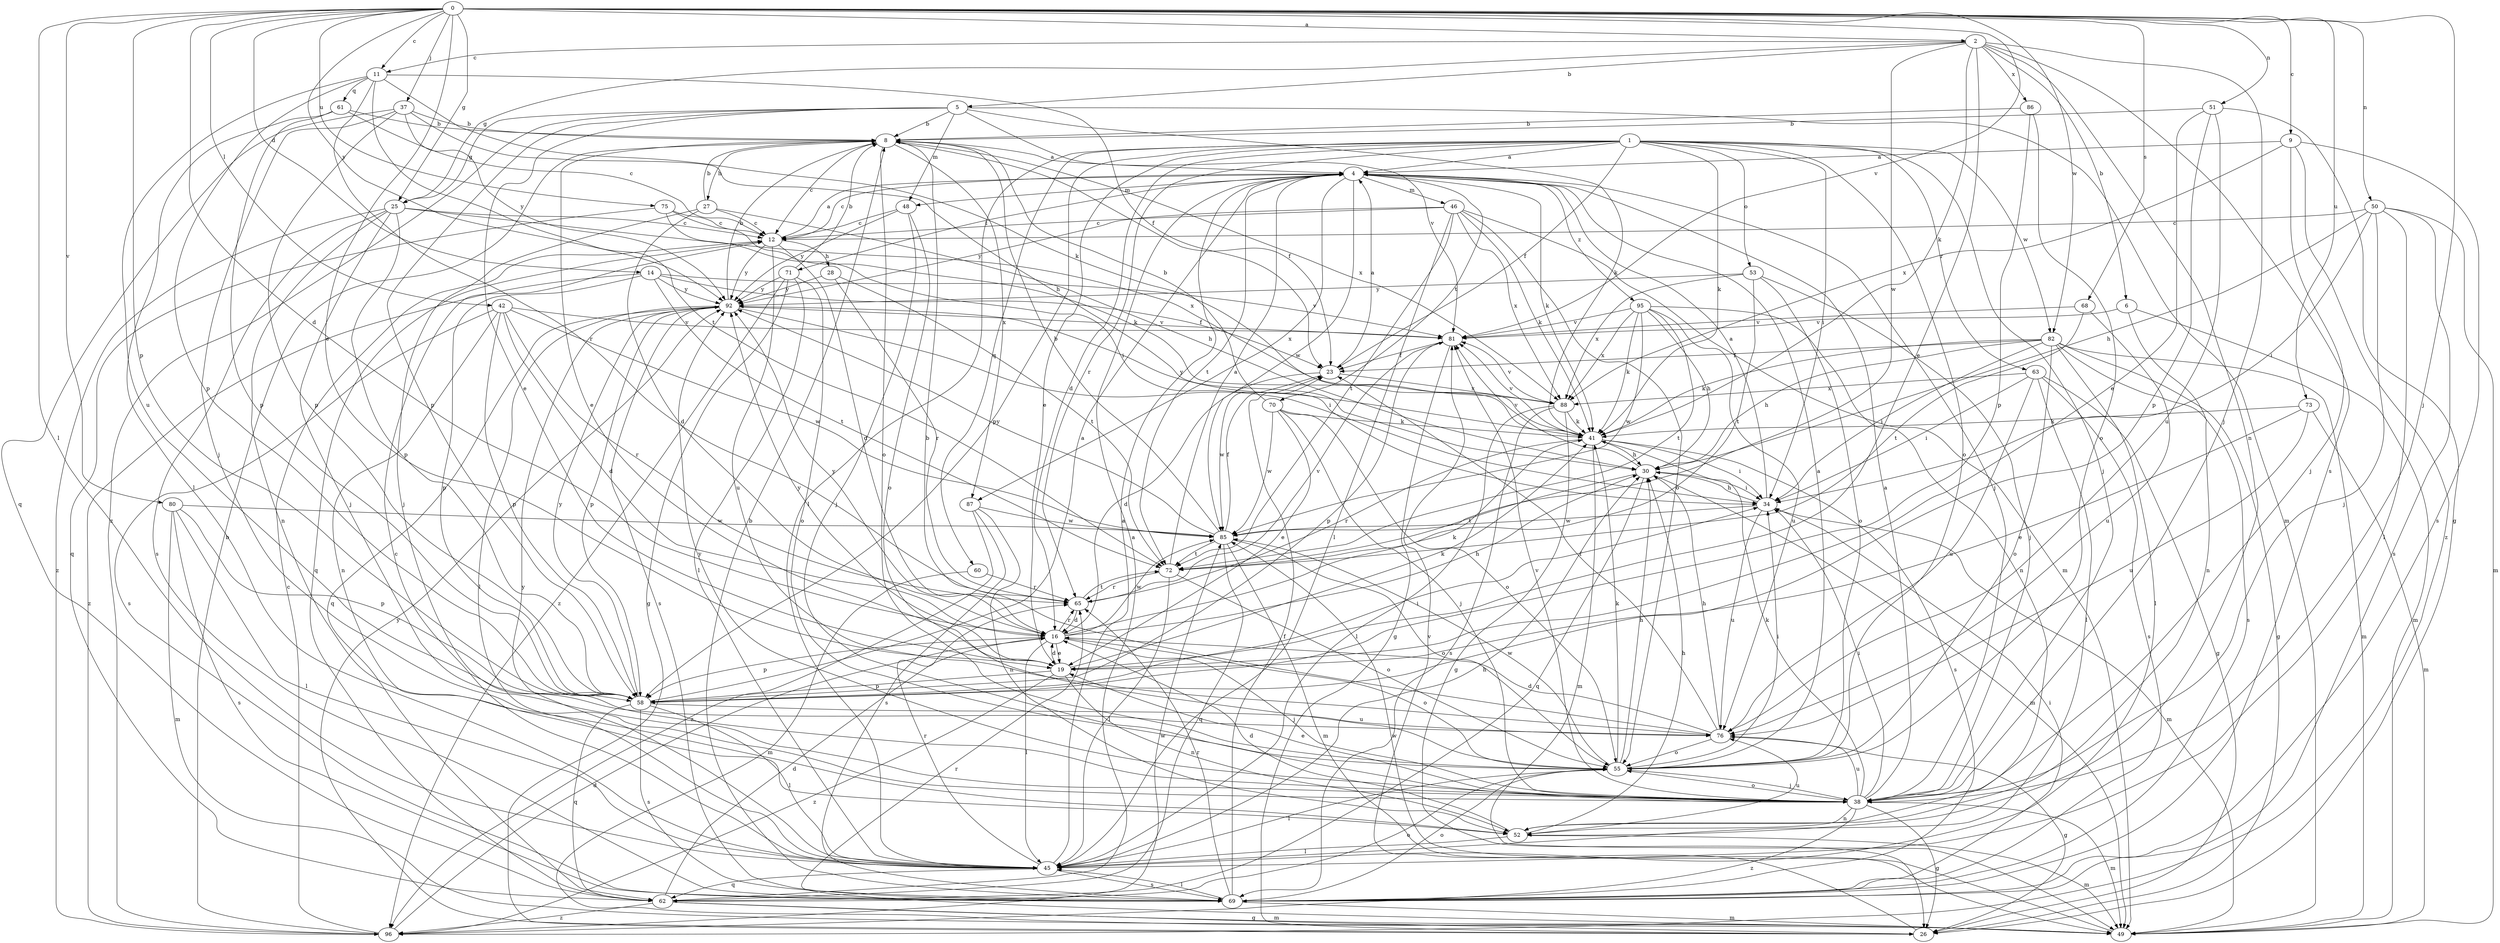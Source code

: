 strict digraph  {
0;
1;
2;
4;
5;
6;
8;
9;
11;
12;
14;
16;
19;
23;
25;
26;
27;
28;
30;
34;
37;
38;
41;
42;
45;
46;
48;
49;
50;
51;
52;
53;
55;
58;
60;
61;
62;
63;
65;
68;
69;
70;
71;
72;
73;
75;
76;
80;
81;
82;
85;
86;
87;
88;
92;
95;
96;
0 -> 2  [label=a];
0 -> 9  [label=c];
0 -> 11  [label=c];
0 -> 14  [label=d];
0 -> 16  [label=d];
0 -> 19  [label=e];
0 -> 25  [label=g];
0 -> 37  [label=j];
0 -> 38  [label=j];
0 -> 42  [label=l];
0 -> 45  [label=l];
0 -> 50  [label=n];
0 -> 51  [label=n];
0 -> 58  [label=p];
0 -> 68  [label=s];
0 -> 73  [label=u];
0 -> 75  [label=u];
0 -> 80  [label=v];
0 -> 81  [label=v];
0 -> 82  [label=w];
0 -> 92  [label=y];
1 -> 4  [label=a];
1 -> 16  [label=d];
1 -> 19  [label=e];
1 -> 23  [label=f];
1 -> 34  [label=i];
1 -> 38  [label=j];
1 -> 41  [label=k];
1 -> 45  [label=l];
1 -> 53  [label=o];
1 -> 55  [label=o];
1 -> 58  [label=p];
1 -> 60  [label=q];
1 -> 63  [label=r];
1 -> 65  [label=r];
1 -> 82  [label=w];
2 -> 5  [label=b];
2 -> 6  [label=b];
2 -> 11  [label=c];
2 -> 19  [label=e];
2 -> 25  [label=g];
2 -> 38  [label=j];
2 -> 41  [label=k];
2 -> 52  [label=n];
2 -> 69  [label=s];
2 -> 85  [label=w];
2 -> 86  [label=x];
4 -> 12  [label=c];
4 -> 38  [label=j];
4 -> 41  [label=k];
4 -> 46  [label=m];
4 -> 48  [label=m];
4 -> 70  [label=t];
4 -> 71  [label=t];
4 -> 72  [label=t];
4 -> 85  [label=w];
4 -> 87  [label=x];
4 -> 95  [label=z];
5 -> 8  [label=b];
5 -> 19  [label=e];
5 -> 25  [label=g];
5 -> 41  [label=k];
5 -> 48  [label=m];
5 -> 49  [label=m];
5 -> 58  [label=p];
5 -> 81  [label=v];
5 -> 96  [label=z];
6 -> 49  [label=m];
6 -> 52  [label=n];
6 -> 81  [label=v];
8 -> 4  [label=a];
8 -> 12  [label=c];
8 -> 19  [label=e];
8 -> 23  [label=f];
8 -> 27  [label=h];
8 -> 55  [label=o];
8 -> 87  [label=x];
8 -> 88  [label=x];
9 -> 4  [label=a];
9 -> 38  [label=j];
9 -> 69  [label=s];
9 -> 88  [label=x];
9 -> 96  [label=z];
11 -> 23  [label=f];
11 -> 41  [label=k];
11 -> 58  [label=p];
11 -> 61  [label=q];
11 -> 65  [label=r];
11 -> 72  [label=t];
11 -> 76  [label=u];
12 -> 4  [label=a];
12 -> 16  [label=d];
12 -> 28  [label=h];
12 -> 62  [label=q];
12 -> 76  [label=u];
12 -> 92  [label=y];
14 -> 23  [label=f];
14 -> 58  [label=p];
14 -> 72  [label=t];
14 -> 81  [label=v];
14 -> 92  [label=y];
14 -> 96  [label=z];
16 -> 19  [label=e];
16 -> 30  [label=h];
16 -> 38  [label=j];
16 -> 41  [label=k];
16 -> 45  [label=l];
16 -> 55  [label=o];
16 -> 58  [label=p];
16 -> 65  [label=r];
16 -> 85  [label=w];
16 -> 92  [label=y];
19 -> 16  [label=d];
19 -> 41  [label=k];
19 -> 52  [label=n];
19 -> 58  [label=p];
19 -> 92  [label=y];
19 -> 96  [label=z];
23 -> 4  [label=a];
23 -> 16  [label=d];
23 -> 85  [label=w];
23 -> 88  [label=x];
25 -> 12  [label=c];
25 -> 38  [label=j];
25 -> 52  [label=n];
25 -> 58  [label=p];
25 -> 69  [label=s];
25 -> 88  [label=x];
25 -> 96  [label=z];
26 -> 81  [label=v];
26 -> 92  [label=y];
27 -> 8  [label=b];
27 -> 12  [label=c];
27 -> 16  [label=d];
27 -> 30  [label=h];
27 -> 38  [label=j];
28 -> 65  [label=r];
28 -> 72  [label=t];
28 -> 92  [label=y];
30 -> 34  [label=i];
30 -> 49  [label=m];
30 -> 62  [label=q];
30 -> 72  [label=t];
30 -> 81  [label=v];
34 -> 4  [label=a];
34 -> 30  [label=h];
34 -> 49  [label=m];
34 -> 76  [label=u];
34 -> 85  [label=w];
37 -> 8  [label=b];
37 -> 30  [label=h];
37 -> 38  [label=j];
37 -> 58  [label=p];
37 -> 62  [label=q];
37 -> 92  [label=y];
38 -> 4  [label=a];
38 -> 19  [label=e];
38 -> 26  [label=g];
38 -> 34  [label=i];
38 -> 41  [label=k];
38 -> 49  [label=m];
38 -> 52  [label=n];
38 -> 55  [label=o];
38 -> 76  [label=u];
38 -> 81  [label=v];
38 -> 92  [label=y];
38 -> 96  [label=z];
41 -> 30  [label=h];
41 -> 34  [label=i];
41 -> 49  [label=m];
41 -> 65  [label=r];
41 -> 69  [label=s];
41 -> 81  [label=v];
41 -> 92  [label=y];
42 -> 16  [label=d];
42 -> 52  [label=n];
42 -> 58  [label=p];
42 -> 65  [label=r];
42 -> 69  [label=s];
42 -> 81  [label=v];
42 -> 85  [label=w];
45 -> 4  [label=a];
45 -> 12  [label=c];
45 -> 30  [label=h];
45 -> 62  [label=q];
45 -> 65  [label=r];
45 -> 69  [label=s];
45 -> 92  [label=y];
46 -> 12  [label=c];
46 -> 41  [label=k];
46 -> 45  [label=l];
46 -> 49  [label=m];
46 -> 55  [label=o];
46 -> 72  [label=t];
46 -> 88  [label=x];
46 -> 92  [label=y];
48 -> 12  [label=c];
48 -> 38  [label=j];
48 -> 55  [label=o];
48 -> 92  [label=y];
49 -> 65  [label=r];
49 -> 85  [label=w];
50 -> 12  [label=c];
50 -> 30  [label=h];
50 -> 34  [label=i];
50 -> 38  [label=j];
50 -> 45  [label=l];
50 -> 49  [label=m];
50 -> 69  [label=s];
51 -> 8  [label=b];
51 -> 19  [label=e];
51 -> 26  [label=g];
51 -> 58  [label=p];
51 -> 76  [label=u];
52 -> 16  [label=d];
52 -> 30  [label=h];
52 -> 45  [label=l];
52 -> 49  [label=m];
52 -> 76  [label=u];
53 -> 38  [label=j];
53 -> 55  [label=o];
53 -> 72  [label=t];
53 -> 88  [label=x];
53 -> 92  [label=y];
55 -> 4  [label=a];
55 -> 30  [label=h];
55 -> 34  [label=i];
55 -> 38  [label=j];
55 -> 41  [label=k];
55 -> 45  [label=l];
55 -> 85  [label=w];
58 -> 4  [label=a];
58 -> 34  [label=i];
58 -> 45  [label=l];
58 -> 62  [label=q];
58 -> 69  [label=s];
58 -> 76  [label=u];
58 -> 92  [label=y];
60 -> 49  [label=m];
60 -> 65  [label=r];
61 -> 8  [label=b];
61 -> 12  [label=c];
61 -> 45  [label=l];
61 -> 58  [label=p];
62 -> 4  [label=a];
62 -> 16  [label=d];
62 -> 26  [label=g];
62 -> 49  [label=m];
62 -> 55  [label=o];
62 -> 96  [label=z];
63 -> 26  [label=g];
63 -> 34  [label=i];
63 -> 45  [label=l];
63 -> 69  [label=s];
63 -> 76  [label=u];
63 -> 88  [label=x];
65 -> 16  [label=d];
65 -> 72  [label=t];
65 -> 81  [label=v];
68 -> 72  [label=t];
68 -> 76  [label=u];
68 -> 81  [label=v];
69 -> 8  [label=b];
69 -> 23  [label=f];
69 -> 34  [label=i];
69 -> 45  [label=l];
69 -> 49  [label=m];
69 -> 55  [label=o];
69 -> 65  [label=r];
70 -> 8  [label=b];
70 -> 19  [label=e];
70 -> 38  [label=j];
70 -> 41  [label=k];
70 -> 55  [label=o];
70 -> 85  [label=w];
71 -> 8  [label=b];
71 -> 26  [label=g];
71 -> 45  [label=l];
71 -> 55  [label=o];
71 -> 92  [label=y];
71 -> 96  [label=z];
72 -> 4  [label=a];
72 -> 45  [label=l];
72 -> 55  [label=o];
72 -> 65  [label=r];
73 -> 19  [label=e];
73 -> 41  [label=k];
73 -> 49  [label=m];
73 -> 76  [label=u];
75 -> 12  [label=c];
75 -> 34  [label=i];
75 -> 41  [label=k];
75 -> 62  [label=q];
76 -> 8  [label=b];
76 -> 16  [label=d];
76 -> 23  [label=f];
76 -> 26  [label=g];
76 -> 30  [label=h];
76 -> 55  [label=o];
80 -> 45  [label=l];
80 -> 49  [label=m];
80 -> 58  [label=p];
80 -> 69  [label=s];
80 -> 85  [label=w];
81 -> 23  [label=f];
81 -> 26  [label=g];
81 -> 58  [label=p];
82 -> 23  [label=f];
82 -> 26  [label=g];
82 -> 30  [label=h];
82 -> 34  [label=i];
82 -> 41  [label=k];
82 -> 45  [label=l];
82 -> 49  [label=m];
82 -> 55  [label=o];
82 -> 69  [label=s];
85 -> 8  [label=b];
85 -> 23  [label=f];
85 -> 49  [label=m];
85 -> 55  [label=o];
85 -> 62  [label=q];
85 -> 72  [label=t];
85 -> 92  [label=y];
86 -> 8  [label=b];
86 -> 55  [label=o];
86 -> 58  [label=p];
87 -> 52  [label=n];
87 -> 69  [label=s];
87 -> 85  [label=w];
87 -> 96  [label=z];
88 -> 26  [label=g];
88 -> 41  [label=k];
88 -> 45  [label=l];
88 -> 69  [label=s];
88 -> 81  [label=v];
92 -> 8  [label=b];
92 -> 34  [label=i];
92 -> 45  [label=l];
92 -> 58  [label=p];
92 -> 62  [label=q];
92 -> 69  [label=s];
92 -> 81  [label=v];
95 -> 30  [label=h];
95 -> 41  [label=k];
95 -> 52  [label=n];
95 -> 72  [label=t];
95 -> 76  [label=u];
95 -> 81  [label=v];
95 -> 85  [label=w];
95 -> 88  [label=x];
96 -> 8  [label=b];
96 -> 12  [label=c];
96 -> 16  [label=d];
96 -> 85  [label=w];
}
